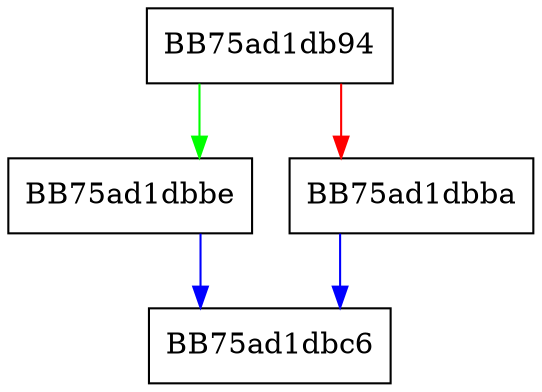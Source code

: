 digraph readUint32FromFile {
  node [shape="box"];
  graph [splines=ortho];
  BB75ad1db94 -> BB75ad1dbbe [color="green"];
  BB75ad1db94 -> BB75ad1dbba [color="red"];
  BB75ad1dbba -> BB75ad1dbc6 [color="blue"];
  BB75ad1dbbe -> BB75ad1dbc6 [color="blue"];
}